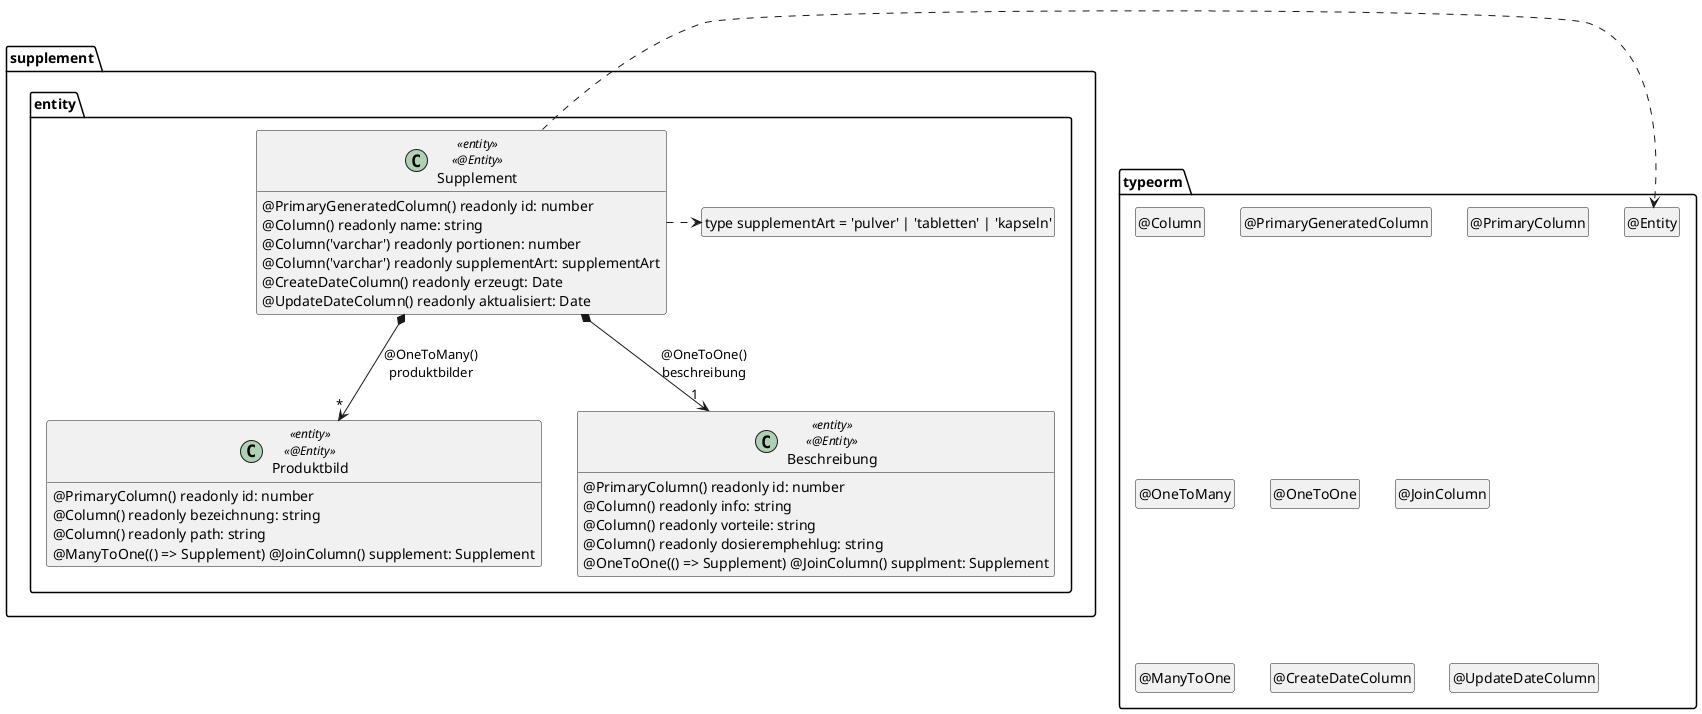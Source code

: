 @startuml Supplement

' Preview durch <Alt>d

package typeorm {
  class "@Entity" as Entity
  hide Entity circle
  class "@Column" as Column
  hide Column circle
  class "@PrimaryGeneratedColumn" as PrimaryGeneratedColumn
  hide PrimaryGeneratedColumn circle
  class "@PrimaryColumn" as PrimaryColumn
  hide PrimaryColumn circle
  class "@OneToMany" as OneToMany
  hide OneToMany circle
  class "@OneToOne" as OneToOne
  hide OneToOne circle
  class "@JoinColumn" as JoinColumn
  hide JoinColumn circle
  class "@ManyToOne" as ManyToOne
  hide ManyToOne circle
  class "@CreateDateColumn" as CreateDateColumn
  hide CreateDateColumn circle
  class "@UpdateDateColumn" as UpdateDateColumn
  hide UpdateDateColumn circle
}

package supplement.entity {
  class "type supplementArt = 'pulver' | 'tabletten' | 'kapseln'" as SupplementArt
  hide SupplementArt circle

  class Supplement <<entity>> <<@Entity>> {
    @PrimaryGeneratedColumn() readonly id: number
    @Column() readonly name: string
    @Column('varchar') readonly portionen: number
    @Column('varchar') readonly supplementArt: supplementArt
    @CreateDateColumn() readonly erzeugt: Date
    @UpdateDateColumn() readonly aktualisiert: Date
  }

  class Produktbild <<entity>> <<@Entity>> {
    @PrimaryColumn() readonly id: number
    @Column() readonly bezeichnung: string
    @Column() readonly path: string
    @ManyToOne(() => Supplement) @JoinColumn() supplement: Supplement
  }

  class Beschreibung <<entity>> <<@Entity>> {
    @PrimaryColumn() readonly id: number
    @Column() readonly info: string
    @Column() readonly vorteile: string
    @Column() readonly dosieremphehlug: string
    @OneToOne(() => Supplement) @JoinColumn() supplment: Supplement
  }

  Supplement *--> "*" Produktbild : @OneToMany()\nproduktbilder
  Supplement *--> "1" Beschreibung : @OneToOne()\nbeschreibung

  Supplement .right.> Entity
  Supplement .right.> SupplementArt
}

hide empty members


@enduml

